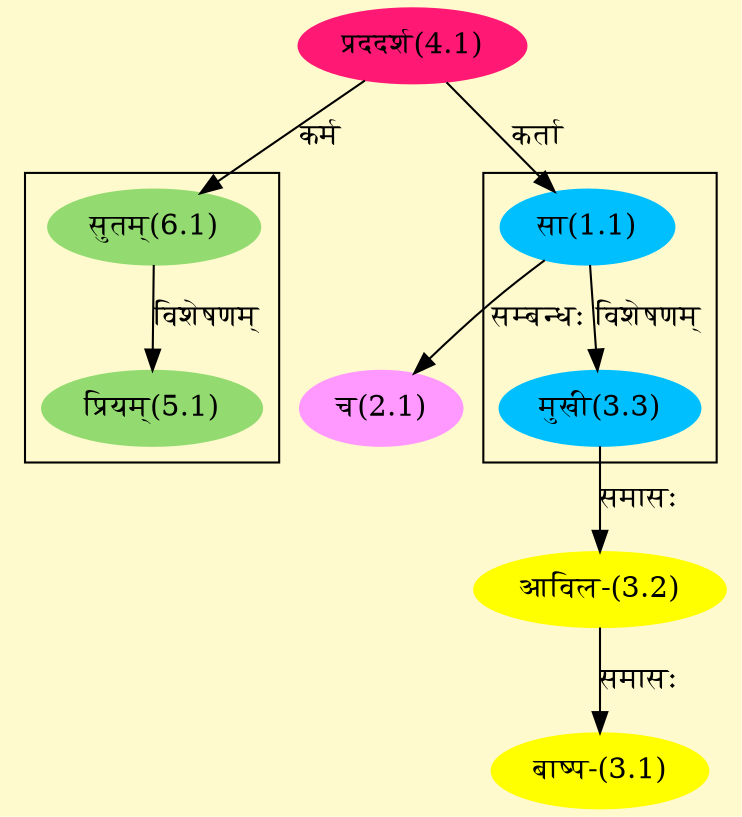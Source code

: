 digraph G{
rankdir=BT;
 compound=true;
 bgcolor="lemonchiffon1";

subgraph cluster_1{
Node3_3 [style=filled, color="#00BFFF" label = "मुखी(3.3)"]
Node1_1 [style=filled, color="#00BFFF" label = "सा(1.1)"]

}

subgraph cluster_2{
Node5_1 [style=filled, color="#93DB70" label = "प्रियम्(5.1)"]
Node6_1 [style=filled, color="#93DB70" label = "सुतम्(6.1)"]

}
Node1_1 [style=filled, color="#00BFFF" label = "सा(1.1)"]
Node4_1 [style=filled, color="#FF1975" label = "प्रददर्श(4.1)"]
Node2_1 [style=filled, color="#FF99FF" label = "च(2.1)"]
Node3_1 [style=filled, color="#FFFF00" label = "बाष्प-(3.1)"]
Node3_2 [style=filled, color="#FFFF00" label = "आविल-(3.2)"]
Node3_3 [style=filled, color="#00BFFF" label = "मुखी(3.3)"]
Node [style=filled, color="" label = "()"]
Node6_1 [style=filled, color="#93DB70" label = "सुतम्(6.1)"]
/* Start of Relations section */

Node1_1 -> Node4_1 [  label="कर्ता"  dir="back" ]
Node2_1 -> Node1_1 [  label="सम्बन्धः"  dir="back" ]
Node3_1 -> Node3_2 [  label="समासः"  dir="back" ]
Node3_2 -> Node3_3 [  label="समासः"  dir="back" ]
Node3_3 -> Node1_1 [  label="विशेषणम्"  dir="back" ]
Node5_1 -> Node6_1 [  label="विशेषणम्"  dir="back" ]
Node6_1 -> Node4_1 [  label="कर्म"  dir="back" ]
}
